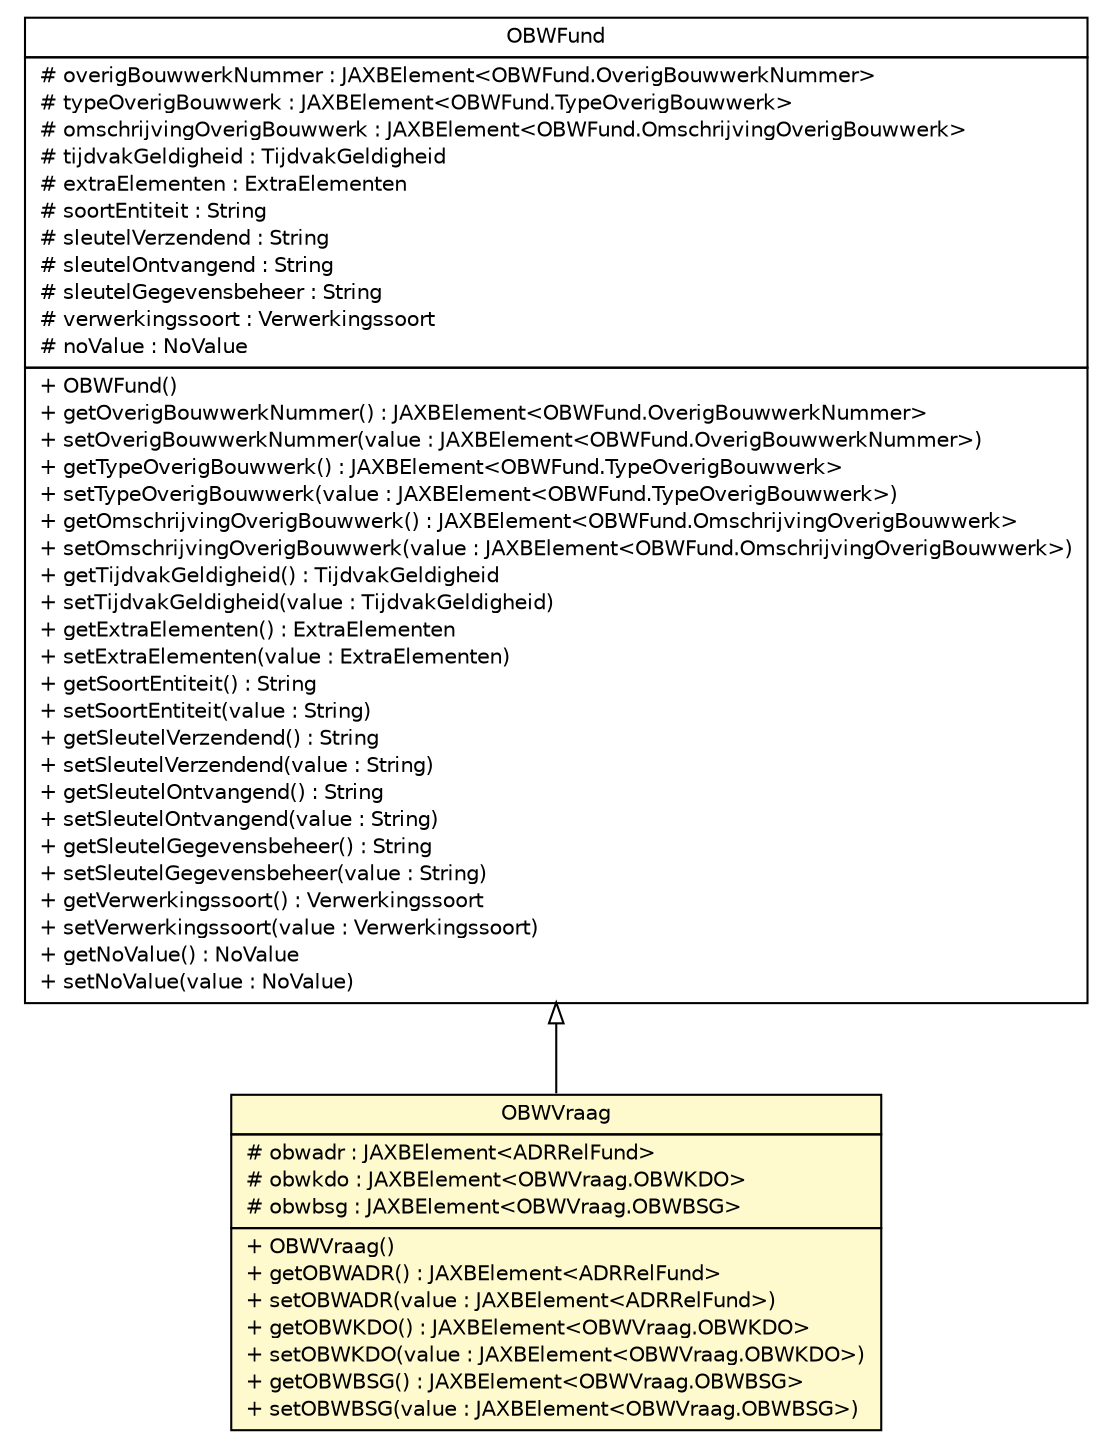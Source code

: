 #!/usr/local/bin/dot
#
# Class diagram 
# Generated by UMLGraph version R5_6-24-gf6e263 (http://www.umlgraph.org/)
#

digraph G {
	edge [fontname="Helvetica",fontsize=10,labelfontname="Helvetica",labelfontsize=10];
	node [fontname="Helvetica",fontsize=10,shape=plaintext];
	nodesep=0.25;
	ranksep=0.5;
	// nl.egem.stuf.sector.bg._0204.OBWFund
	c137825 [label=<<table title="nl.egem.stuf.sector.bg._0204.OBWFund" border="0" cellborder="1" cellspacing="0" cellpadding="2" port="p" href="./OBWFund.html">
		<tr><td><table border="0" cellspacing="0" cellpadding="1">
<tr><td align="center" balign="center"> OBWFund </td></tr>
		</table></td></tr>
		<tr><td><table border="0" cellspacing="0" cellpadding="1">
<tr><td align="left" balign="left"> # overigBouwwerkNummer : JAXBElement&lt;OBWFund.OverigBouwwerkNummer&gt; </td></tr>
<tr><td align="left" balign="left"> # typeOverigBouwwerk : JAXBElement&lt;OBWFund.TypeOverigBouwwerk&gt; </td></tr>
<tr><td align="left" balign="left"> # omschrijvingOverigBouwwerk : JAXBElement&lt;OBWFund.OmschrijvingOverigBouwwerk&gt; </td></tr>
<tr><td align="left" balign="left"> # tijdvakGeldigheid : TijdvakGeldigheid </td></tr>
<tr><td align="left" balign="left"> # extraElementen : ExtraElementen </td></tr>
<tr><td align="left" balign="left"> # soortEntiteit : String </td></tr>
<tr><td align="left" balign="left"> # sleutelVerzendend : String </td></tr>
<tr><td align="left" balign="left"> # sleutelOntvangend : String </td></tr>
<tr><td align="left" balign="left"> # sleutelGegevensbeheer : String </td></tr>
<tr><td align="left" balign="left"> # verwerkingssoort : Verwerkingssoort </td></tr>
<tr><td align="left" balign="left"> # noValue : NoValue </td></tr>
		</table></td></tr>
		<tr><td><table border="0" cellspacing="0" cellpadding="1">
<tr><td align="left" balign="left"> + OBWFund() </td></tr>
<tr><td align="left" balign="left"> + getOverigBouwwerkNummer() : JAXBElement&lt;OBWFund.OverigBouwwerkNummer&gt; </td></tr>
<tr><td align="left" balign="left"> + setOverigBouwwerkNummer(value : JAXBElement&lt;OBWFund.OverigBouwwerkNummer&gt;) </td></tr>
<tr><td align="left" balign="left"> + getTypeOverigBouwwerk() : JAXBElement&lt;OBWFund.TypeOverigBouwwerk&gt; </td></tr>
<tr><td align="left" balign="left"> + setTypeOverigBouwwerk(value : JAXBElement&lt;OBWFund.TypeOverigBouwwerk&gt;) </td></tr>
<tr><td align="left" balign="left"> + getOmschrijvingOverigBouwwerk() : JAXBElement&lt;OBWFund.OmschrijvingOverigBouwwerk&gt; </td></tr>
<tr><td align="left" balign="left"> + setOmschrijvingOverigBouwwerk(value : JAXBElement&lt;OBWFund.OmschrijvingOverigBouwwerk&gt;) </td></tr>
<tr><td align="left" balign="left"> + getTijdvakGeldigheid() : TijdvakGeldigheid </td></tr>
<tr><td align="left" balign="left"> + setTijdvakGeldigheid(value : TijdvakGeldigheid) </td></tr>
<tr><td align="left" balign="left"> + getExtraElementen() : ExtraElementen </td></tr>
<tr><td align="left" balign="left"> + setExtraElementen(value : ExtraElementen) </td></tr>
<tr><td align="left" balign="left"> + getSoortEntiteit() : String </td></tr>
<tr><td align="left" balign="left"> + setSoortEntiteit(value : String) </td></tr>
<tr><td align="left" balign="left"> + getSleutelVerzendend() : String </td></tr>
<tr><td align="left" balign="left"> + setSleutelVerzendend(value : String) </td></tr>
<tr><td align="left" balign="left"> + getSleutelOntvangend() : String </td></tr>
<tr><td align="left" balign="left"> + setSleutelOntvangend(value : String) </td></tr>
<tr><td align="left" balign="left"> + getSleutelGegevensbeheer() : String </td></tr>
<tr><td align="left" balign="left"> + setSleutelGegevensbeheer(value : String) </td></tr>
<tr><td align="left" balign="left"> + getVerwerkingssoort() : Verwerkingssoort </td></tr>
<tr><td align="left" balign="left"> + setVerwerkingssoort(value : Verwerkingssoort) </td></tr>
<tr><td align="left" balign="left"> + getNoValue() : NoValue </td></tr>
<tr><td align="left" balign="left"> + setNoValue(value : NoValue) </td></tr>
		</table></td></tr>
		</table>>, URL="./OBWFund.html", fontname="Helvetica", fontcolor="black", fontsize=10.0];
	// nl.egem.stuf.sector.bg._0204.OBWVraag
	c137963 [label=<<table title="nl.egem.stuf.sector.bg._0204.OBWVraag" border="0" cellborder="1" cellspacing="0" cellpadding="2" port="p" bgcolor="lemonChiffon" href="./OBWVraag.html">
		<tr><td><table border="0" cellspacing="0" cellpadding="1">
<tr><td align="center" balign="center"> OBWVraag </td></tr>
		</table></td></tr>
		<tr><td><table border="0" cellspacing="0" cellpadding="1">
<tr><td align="left" balign="left"> # obwadr : JAXBElement&lt;ADRRelFund&gt; </td></tr>
<tr><td align="left" balign="left"> # obwkdo : JAXBElement&lt;OBWVraag.OBWKDO&gt; </td></tr>
<tr><td align="left" balign="left"> # obwbsg : JAXBElement&lt;OBWVraag.OBWBSG&gt; </td></tr>
		</table></td></tr>
		<tr><td><table border="0" cellspacing="0" cellpadding="1">
<tr><td align="left" balign="left"> + OBWVraag() </td></tr>
<tr><td align="left" balign="left"> + getOBWADR() : JAXBElement&lt;ADRRelFund&gt; </td></tr>
<tr><td align="left" balign="left"> + setOBWADR(value : JAXBElement&lt;ADRRelFund&gt;) </td></tr>
<tr><td align="left" balign="left"> + getOBWKDO() : JAXBElement&lt;OBWVraag.OBWKDO&gt; </td></tr>
<tr><td align="left" balign="left"> + setOBWKDO(value : JAXBElement&lt;OBWVraag.OBWKDO&gt;) </td></tr>
<tr><td align="left" balign="left"> + getOBWBSG() : JAXBElement&lt;OBWVraag.OBWBSG&gt; </td></tr>
<tr><td align="left" balign="left"> + setOBWBSG(value : JAXBElement&lt;OBWVraag.OBWBSG&gt;) </td></tr>
		</table></td></tr>
		</table>>, URL="./OBWVraag.html", fontname="Helvetica", fontcolor="black", fontsize=10.0];
	//nl.egem.stuf.sector.bg._0204.OBWVraag extends nl.egem.stuf.sector.bg._0204.OBWFund
	c137825:p -> c137963:p [dir=back,arrowtail=empty];
}

